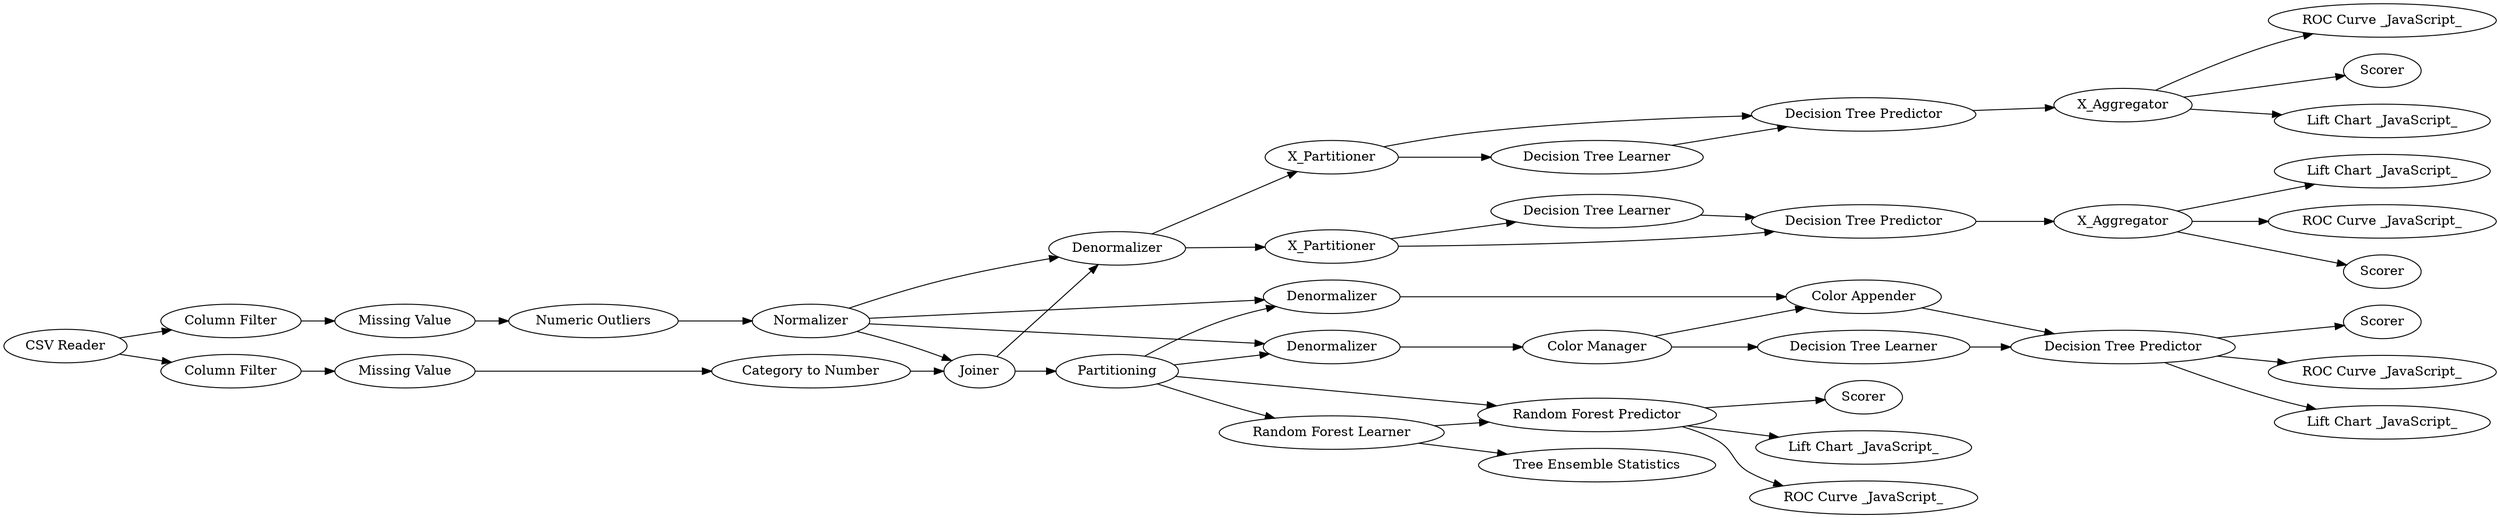 digraph {
	"6374089391101234910_7" [label="Category to Number"]
	"6374089391101234910_14" [label="Color Appender"]
	"6374089391101234910_19" [label=Scorer]
	"6374089391101234910_85" [label="Lift Chart _JavaScript_"]
	"6374089391101234910_84" [label="ROC Curve _JavaScript_"]
	"6374089391101234910_65" [label="ROC Curve _JavaScript_"]
	"6374089391101234910_9" [label=Normalizer]
	"6374089391101234910_26" [label=Denormalizer]
	"6374089391101234910_73" [label="ROC Curve _JavaScript_"]
	"6374089391101234910_75" [label="Random Forest Learner"]
	"6374089391101234910_81" [label="Decision Tree Learner"]
	"6374089391101234910_80" [label=X_Aggregator]
	"6374089391101234910_70" [label="Decision Tree Predictor"]
	"6374089391101234910_79" [label=X_Partitioner]
	"6374089391101234910_1" [label="CSV Reader"]
	"6374089391101234910_15" [label="Decision Tree Learner"]
	"6374089391101234910_76" [label="Random Forest Predictor"]
	"6374089391101234910_12" [label=Partitioning]
	"6374089391101234910_5" [label="Missing Value"]
	"6374089391101234910_17" [label=Denormalizer]
	"6374089391101234910_67" [label=X_Partitioner]
	"6374089391101234910_71" [label=Scorer]
	"6374089391101234910_69" [label="Decision Tree Learner"]
	"6374089391101234910_78" [label=Scorer]
	"6374089391101234910_3" [label="Column Filter"]
	"6374089391101234910_77" [label="Tree Ensemble Statistics"]
	"6374089391101234910_82" [label="Decision Tree Predictor"]
	"6374089391101234910_66" [label="Lift Chart _JavaScript_"]
	"6374089391101234910_83" [label=Scorer]
	"6374089391101234910_87" [label="Lift Chart _JavaScript_"]
	"6374089391101234910_68" [label=X_Aggregator]
	"6374089391101234910_13" [label="Color Manager"]
	"6374089391101234910_2" [label="Column Filter"]
	"6374089391101234910_4" [label="Missing Value"]
	"6374089391101234910_16" [label="Decision Tree Predictor"]
	"6374089391101234910_72" [label=Denormalizer]
	"6374089391101234910_8" [label="Numeric Outliers"]
	"6374089391101234910_74" [label="Lift Chart _JavaScript_"]
	"6374089391101234910_25" [label=Joiner]
	"6374089391101234910_86" [label="ROC Curve _JavaScript_"]
	"6374089391101234910_15" -> "6374089391101234910_16"
	"6374089391101234910_16" -> "6374089391101234910_66"
	"6374089391101234910_76" -> "6374089391101234910_86"
	"6374089391101234910_12" -> "6374089391101234910_76"
	"6374089391101234910_5" -> "6374089391101234910_8"
	"6374089391101234910_75" -> "6374089391101234910_77"
	"6374089391101234910_82" -> "6374089391101234910_80"
	"6374089391101234910_2" -> "6374089391101234910_4"
	"6374089391101234910_75" -> "6374089391101234910_76"
	"6374089391101234910_70" -> "6374089391101234910_68"
	"6374089391101234910_17" -> "6374089391101234910_13"
	"6374089391101234910_14" -> "6374089391101234910_16"
	"6374089391101234910_13" -> "6374089391101234910_14"
	"6374089391101234910_3" -> "6374089391101234910_5"
	"6374089391101234910_4" -> "6374089391101234910_7"
	"6374089391101234910_79" -> "6374089391101234910_81"
	"6374089391101234910_26" -> "6374089391101234910_14"
	"6374089391101234910_81" -> "6374089391101234910_82"
	"6374089391101234910_80" -> "6374089391101234910_85"
	"6374089391101234910_16" -> "6374089391101234910_19"
	"6374089391101234910_25" -> "6374089391101234910_72"
	"6374089391101234910_1" -> "6374089391101234910_2"
	"6374089391101234910_25" -> "6374089391101234910_12"
	"6374089391101234910_80" -> "6374089391101234910_83"
	"6374089391101234910_12" -> "6374089391101234910_17"
	"6374089391101234910_72" -> "6374089391101234910_67"
	"6374089391101234910_9" -> "6374089391101234910_17"
	"6374089391101234910_68" -> "6374089391101234910_71"
	"6374089391101234910_9" -> "6374089391101234910_25"
	"6374089391101234910_68" -> "6374089391101234910_74"
	"6374089391101234910_67" -> "6374089391101234910_69"
	"6374089391101234910_76" -> "6374089391101234910_78"
	"6374089391101234910_12" -> "6374089391101234910_75"
	"6374089391101234910_69" -> "6374089391101234910_70"
	"6374089391101234910_1" -> "6374089391101234910_3"
	"6374089391101234910_12" -> "6374089391101234910_26"
	"6374089391101234910_9" -> "6374089391101234910_72"
	"6374089391101234910_9" -> "6374089391101234910_26"
	"6374089391101234910_16" -> "6374089391101234910_65"
	"6374089391101234910_79" -> "6374089391101234910_82"
	"6374089391101234910_7" -> "6374089391101234910_25"
	"6374089391101234910_76" -> "6374089391101234910_87"
	"6374089391101234910_68" -> "6374089391101234910_73"
	"6374089391101234910_13" -> "6374089391101234910_15"
	"6374089391101234910_67" -> "6374089391101234910_70"
	"6374089391101234910_72" -> "6374089391101234910_79"
	"6374089391101234910_8" -> "6374089391101234910_9"
	"6374089391101234910_80" -> "6374089391101234910_84"
	rankdir=LR
}
